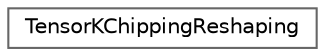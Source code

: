 digraph "类继承关系图"
{
 // LATEX_PDF_SIZE
  bgcolor="transparent";
  edge [fontname=Helvetica,fontsize=10,labelfontname=Helvetica,labelfontsize=10];
  node [fontname=Helvetica,fontsize=10,shape=box,height=0.2,width=0.4];
  rankdir="LR";
  Node0 [id="Node000000",label="TensorKChippingReshaping",height=0.2,width=0.4,color="grey40", fillcolor="white", style="filled",URL="$class_tensor_k_chipping_reshaping.html",tooltip="A chip is a thin slice, corresponding to a column or a row in a 2-d tensor."];
}
